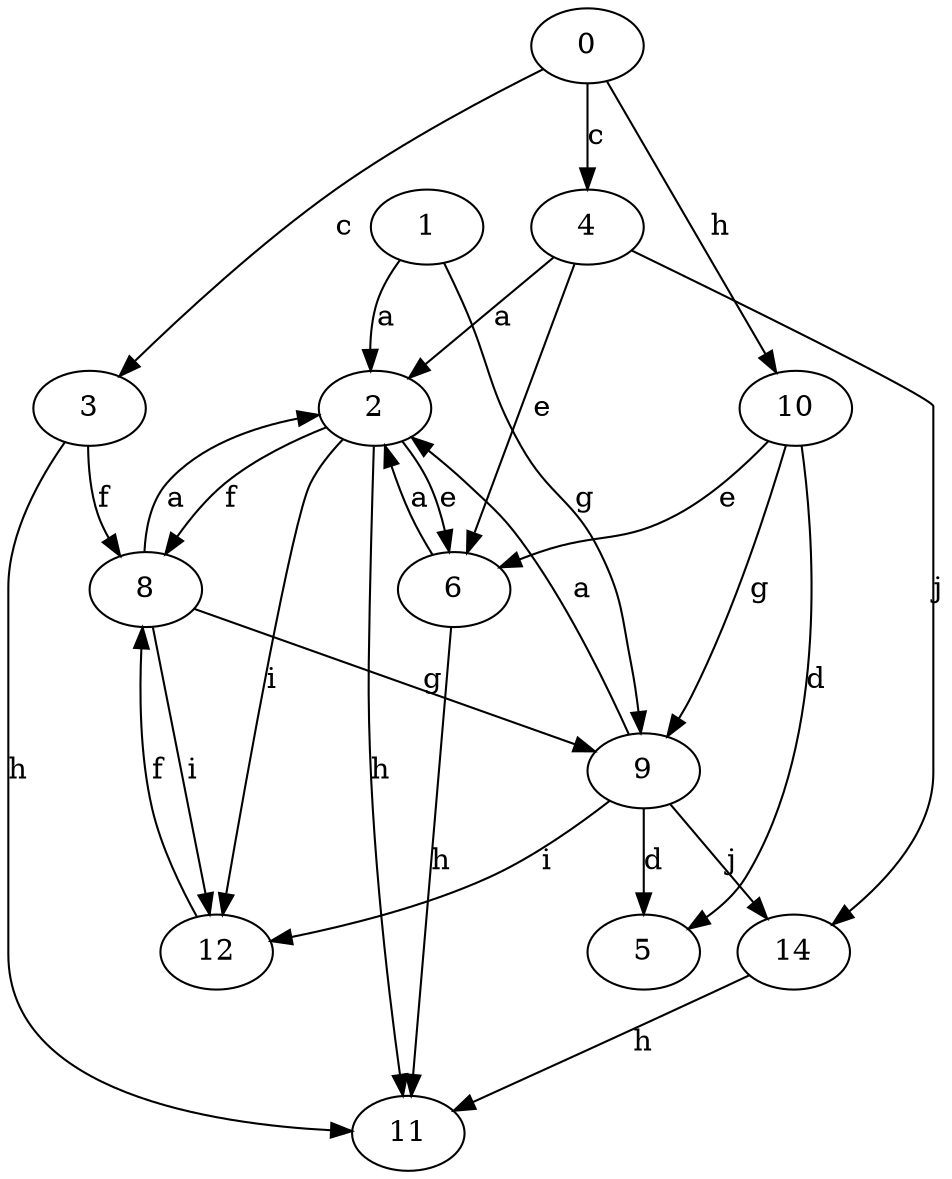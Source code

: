 strict digraph  {
1;
2;
0;
3;
4;
5;
6;
8;
9;
10;
11;
12;
14;
1 -> 2  [label=a];
1 -> 9  [label=g];
2 -> 6  [label=e];
2 -> 8  [label=f];
2 -> 11  [label=h];
2 -> 12  [label=i];
0 -> 3  [label=c];
0 -> 4  [label=c];
0 -> 10  [label=h];
3 -> 8  [label=f];
3 -> 11  [label=h];
4 -> 2  [label=a];
4 -> 6  [label=e];
4 -> 14  [label=j];
6 -> 2  [label=a];
6 -> 11  [label=h];
8 -> 2  [label=a];
8 -> 9  [label=g];
8 -> 12  [label=i];
9 -> 2  [label=a];
9 -> 5  [label=d];
9 -> 12  [label=i];
9 -> 14  [label=j];
10 -> 5  [label=d];
10 -> 6  [label=e];
10 -> 9  [label=g];
12 -> 8  [label=f];
14 -> 11  [label=h];
}
